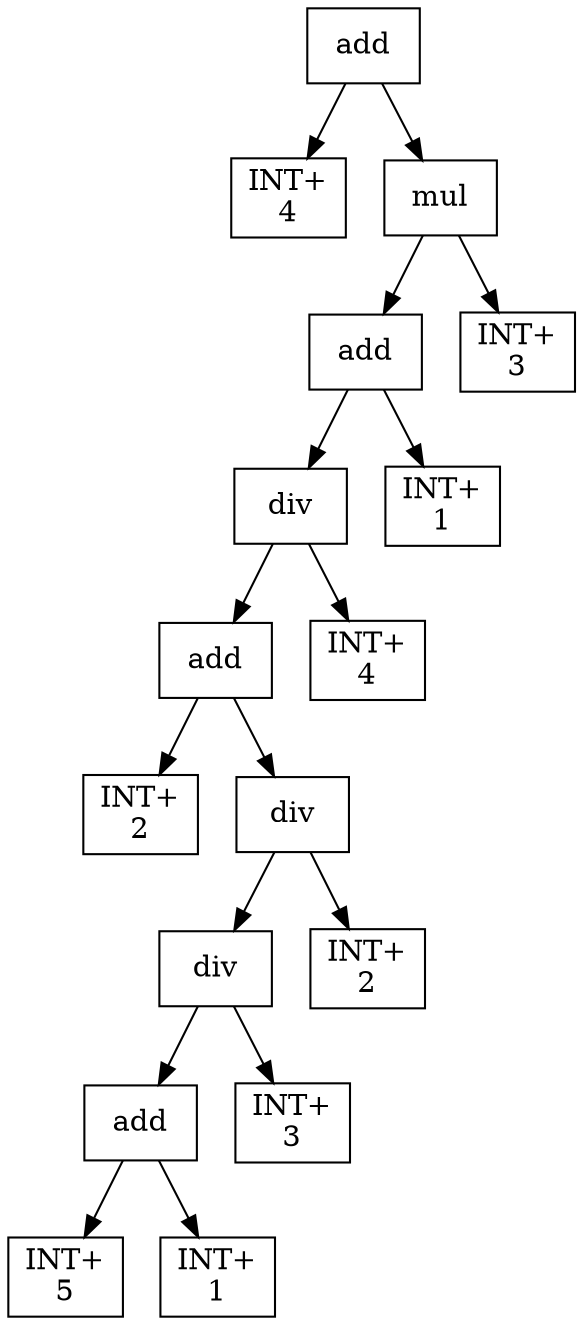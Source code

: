 digraph expr {
  node [shape=box];
  n1 [label="add"];
  n2 [label="INT+\n4"];
  n3 [label="mul"];
  n4 [label="add"];
  n5 [label="div"];
  n6 [label="add"];
  n7 [label="INT+\n2"];
  n8 [label="div"];
  n9 [label="div"];
  n10 [label="add"];
  n11 [label="INT+\n5"];
  n12 [label="INT+\n1"];
  n10 -> n11;
  n10 -> n12;
  n13 [label="INT+\n3"];
  n9 -> n10;
  n9 -> n13;
  n14 [label="INT+\n2"];
  n8 -> n9;
  n8 -> n14;
  n6 -> n7;
  n6 -> n8;
  n15 [label="INT+\n4"];
  n5 -> n6;
  n5 -> n15;
  n16 [label="INT+\n1"];
  n4 -> n5;
  n4 -> n16;
  n17 [label="INT+\n3"];
  n3 -> n4;
  n3 -> n17;
  n1 -> n2;
  n1 -> n3;
}